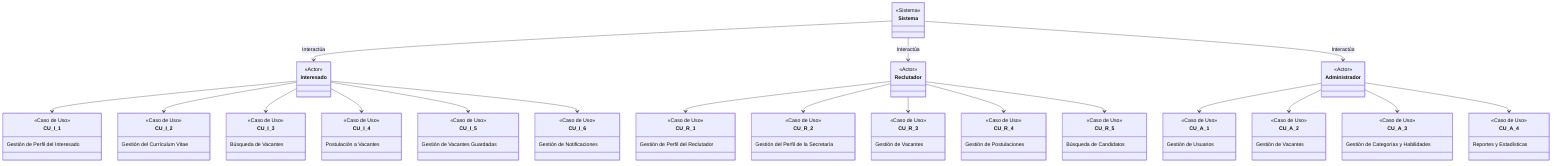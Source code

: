 classDiagram

class Sistema {
  <<Sistema>>
}

class Interesado {
  <<Actor>>
}

class Reclutador {
  <<Actor>>
}

class Administrador {
  <<Actor>>
}

class CU_I_1 {
  Gestión de Perfil del Interesado
  <<Caso de Uso>>
}

class CU_I_2 {
  Gestión del Currículum Vitae
  <<Caso de Uso>>
}

class CU_I_3 {
  Búsqueda de Vacantes
  <<Caso de Uso>>
}

class CU_I_4 {
  Postulación a Vacantes
  <<Caso de Uso>>
}

class CU_I_5 {
  Gestión de Vacantes Guardadas
  <<Caso de Uso>>
}

class CU_I_6 {
  Gestión de Notificaciones
  <<Caso de Uso>>
}

class CU_R_1 {
  Gestión de Perfil del Reclutador
  <<Caso de Uso>>
}

class CU_R_2 {
  Gestión del Perfil de la Secretaría
  <<Caso de Uso>>
}

class CU_R_3 {
  Gestión de Vacantes
  <<Caso de Uso>>
}

class CU_R_4 {
  Gestión de Postulaciones
  <<Caso de Uso>>
}

class CU_R_5 {
  Búsqueda de Candidatos
  <<Caso de Uso>>
}

class CU_A_1 {
  Gestión de Usuarios
  <<Caso de Uso>>
}

class CU_A_2 {
  Gestión de Vacantes
  <<Caso de Uso>>
}

class CU_A_3 {
  Gestión de Categorías y Habilidades
  <<Caso de Uso>>
}

class CU_A_4 {
  Reportes y Estadísticas
  <<Caso de Uso>>
}

Interesado --> CU_I_1
Interesado --> CU_I_2
Interesado --> CU_I_3
Interesado --> CU_I_4
Interesado --> CU_I_5
Interesado --> CU_I_6

Reclutador --> CU_R_1
Reclutador --> CU_R_2
Reclutador --> CU_R_3
Reclutador --> CU_R_4
Reclutador --> CU_R_5

Administrador --> CU_A_1
Administrador --> CU_A_2
Administrador --> CU_A_3
Administrador --> CU_A_4

Sistema --> Interesado : Interactúa
Sistema --> Reclutador : Interactúa
Sistema --> Administrador : Interactúa